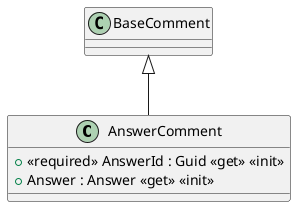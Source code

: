 @startuml
class AnswerComment {
    + <<required>> AnswerId : Guid <<get>> <<init>>
    + Answer : Answer <<get>> <<init>>
}
BaseComment <|-- AnswerComment
@enduml
